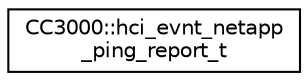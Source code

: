 digraph "Graphical Class Hierarchy"
{
  edge [fontname="Helvetica",fontsize="10",labelfontname="Helvetica",labelfontsize="10"];
  node [fontname="Helvetica",fontsize="10",shape=record];
  rankdir="LR";
  Node1 [label="CC3000::hci_evnt_netapp\l_ping_report_t",height=0.2,width=0.4,color="black", fillcolor="white", style="filled",URL="$d5/d28/structCC3000_1_1hci__evnt__netapp__ping__report__t.html"];
}
